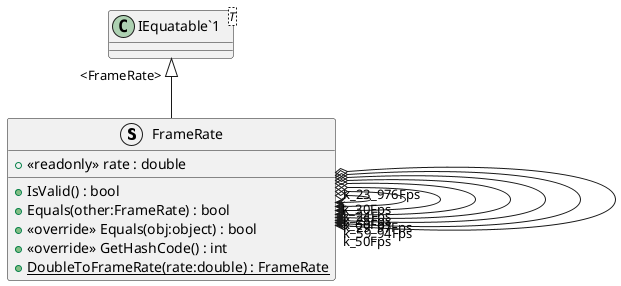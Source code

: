 @startuml
struct FrameRate {
    + <<readonly>> rate : double
    + IsValid() : bool
    + Equals(other:FrameRate) : bool
    + <<override>> Equals(obj:object) : bool
    + <<override>> GetHashCode() : int
    + {static} DoubleToFrameRate(rate:double) : FrameRate
}
class "IEquatable`1"<T> {
}
"IEquatable`1" "<FrameRate>" <|-- FrameRate
FrameRate o-> "k_23_976Fps" FrameRate
FrameRate o-> "k_24Fps" FrameRate
FrameRate o-> "k_25Fps" FrameRate
FrameRate o-> "k_30Fps" FrameRate
FrameRate o-> "k_29_97Fps" FrameRate
FrameRate o-> "k_50Fps" FrameRate
FrameRate o-> "k_59_94Fps" FrameRate
FrameRate o-> "k_60Fps" FrameRate
@enduml

